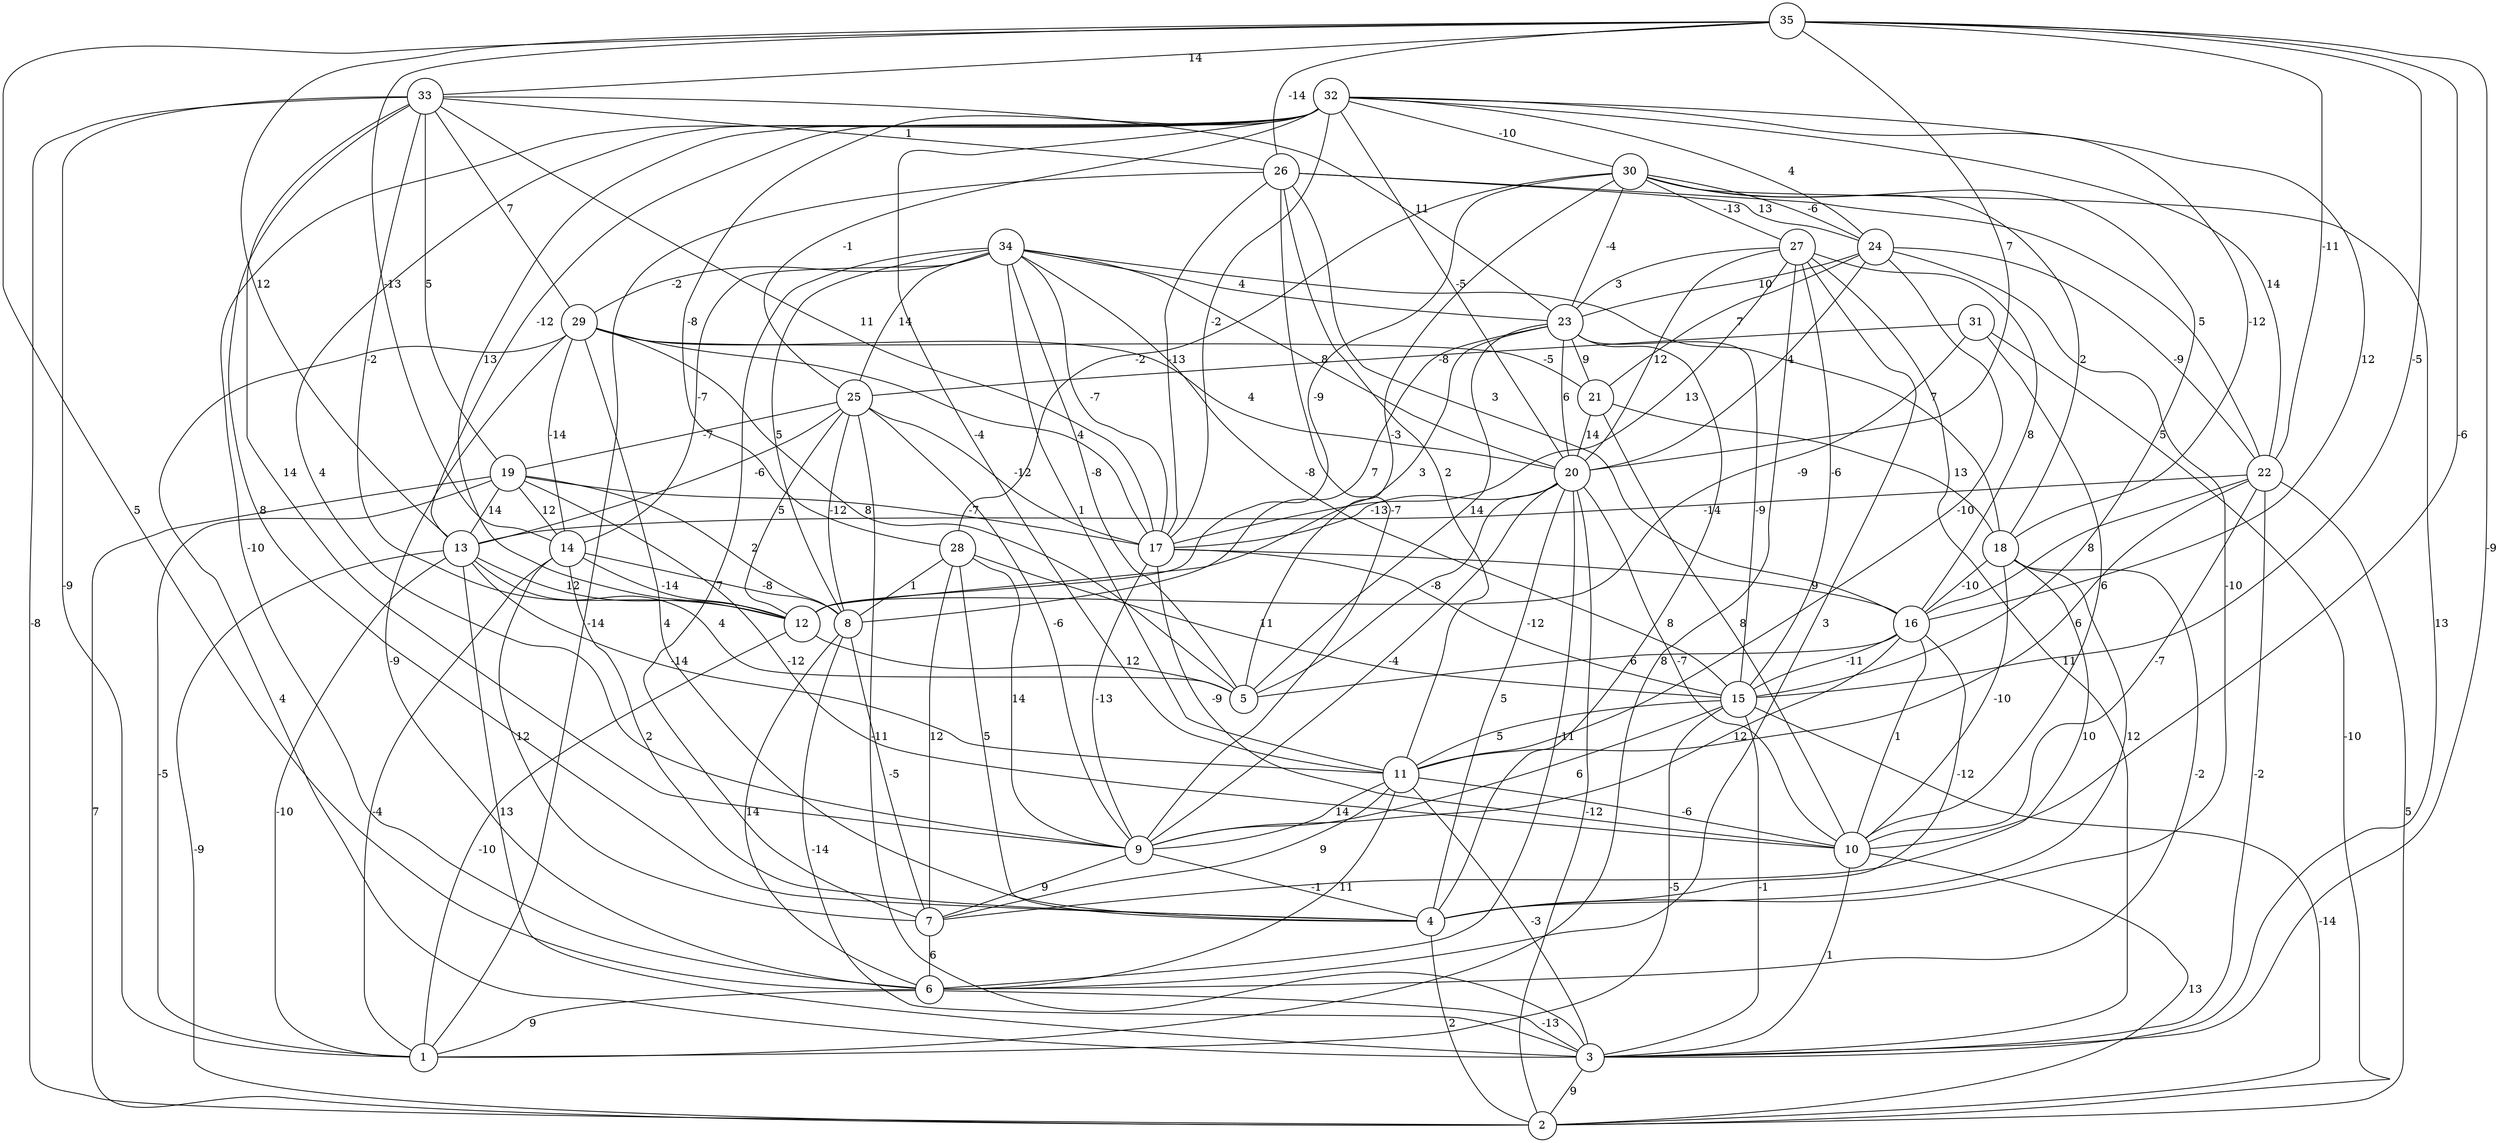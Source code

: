 graph { 
	 fontname="Helvetica,Arial,sans-serif" 
	 node [shape = circle]; 
	 35 -- 3 [label = "-9"];
	 35 -- 6 [label = "5"];
	 35 -- 10 [label = "-6"];
	 35 -- 13 [label = "12"];
	 35 -- 14 [label = "-13"];
	 35 -- 15 [label = "-5"];
	 35 -- 20 [label = "7"];
	 35 -- 22 [label = "-11"];
	 35 -- 26 [label = "-14"];
	 35 -- 33 [label = "14"];
	 34 -- 5 [label = "-8"];
	 34 -- 7 [label = "7"];
	 34 -- 8 [label = "5"];
	 34 -- 11 [label = "1"];
	 34 -- 14 [label = "-7"];
	 34 -- 15 [label = "-8"];
	 34 -- 17 [label = "-7"];
	 34 -- 18 [label = "7"];
	 34 -- 20 [label = "8"];
	 34 -- 23 [label = "4"];
	 34 -- 25 [label = "14"];
	 34 -- 29 [label = "-2"];
	 33 -- 1 [label = "-9"];
	 33 -- 2 [label = "-8"];
	 33 -- 4 [label = "8"];
	 33 -- 9 [label = "14"];
	 33 -- 12 [label = "-2"];
	 33 -- 17 [label = "11"];
	 33 -- 19 [label = "5"];
	 33 -- 23 [label = "11"];
	 33 -- 26 [label = "1"];
	 33 -- 29 [label = "7"];
	 32 -- 6 [label = "-10"];
	 32 -- 9 [label = "4"];
	 32 -- 11 [label = "-4"];
	 32 -- 12 [label = "13"];
	 32 -- 13 [label = "-12"];
	 32 -- 16 [label = "12"];
	 32 -- 17 [label = "-2"];
	 32 -- 18 [label = "-12"];
	 32 -- 20 [label = "-5"];
	 32 -- 22 [label = "14"];
	 32 -- 24 [label = "4"];
	 32 -- 25 [label = "-1"];
	 32 -- 28 [label = "-8"];
	 32 -- 30 [label = "-10"];
	 31 -- 2 [label = "-10"];
	 31 -- 10 [label = "6"];
	 31 -- 12 [label = "-9"];
	 31 -- 25 [label = "-8"];
	 30 -- 3 [label = "13"];
	 30 -- 5 [label = "-3"];
	 30 -- 12 [label = "-9"];
	 30 -- 15 [label = "5"];
	 30 -- 18 [label = "2"];
	 30 -- 23 [label = "-4"];
	 30 -- 24 [label = "-6"];
	 30 -- 27 [label = "-13"];
	 30 -- 28 [label = "-2"];
	 29 -- 3 [label = "4"];
	 29 -- 4 [label = "4"];
	 29 -- 5 [label = "8"];
	 29 -- 6 [label = "-9"];
	 29 -- 14 [label = "-14"];
	 29 -- 17 [label = "4"];
	 29 -- 20 [label = "4"];
	 29 -- 21 [label = "-5"];
	 28 -- 4 [label = "5"];
	 28 -- 7 [label = "12"];
	 28 -- 8 [label = "1"];
	 28 -- 9 [label = "14"];
	 28 -- 15 [label = "11"];
	 27 -- 1 [label = "8"];
	 27 -- 3 [label = "11"];
	 27 -- 6 [label = "3"];
	 27 -- 15 [label = "-6"];
	 27 -- 16 [label = "8"];
	 27 -- 17 [label = "13"];
	 27 -- 20 [label = "12"];
	 27 -- 23 [label = "3"];
	 26 -- 1 [label = "-14"];
	 26 -- 9 [label = "-7"];
	 26 -- 11 [label = "2"];
	 26 -- 16 [label = "3"];
	 26 -- 17 [label = "-13"];
	 26 -- 22 [label = "5"];
	 26 -- 24 [label = "13"];
	 25 -- 3 [label = "-11"];
	 25 -- 8 [label = "-12"];
	 25 -- 9 [label = "-6"];
	 25 -- 12 [label = "5"];
	 25 -- 13 [label = "-6"];
	 25 -- 17 [label = "-12"];
	 25 -- 19 [label = "-7"];
	 24 -- 4 [label = "-10"];
	 24 -- 11 [label = "-10"];
	 24 -- 20 [label = "4"];
	 24 -- 21 [label = "7"];
	 24 -- 22 [label = "-9"];
	 24 -- 23 [label = "10"];
	 23 -- 4 [label = "8"];
	 23 -- 5 [label = "14"];
	 23 -- 8 [label = "7"];
	 23 -- 12 [label = "3"];
	 23 -- 15 [label = "-9"];
	 23 -- 20 [label = "6"];
	 23 -- 21 [label = "9"];
	 22 -- 2 [label = "5"];
	 22 -- 3 [label = "-2"];
	 22 -- 10 [label = "-7"];
	 22 -- 11 [label = "6"];
	 22 -- 13 [label = "-14"];
	 22 -- 16 [label = "8"];
	 21 -- 10 [label = "8"];
	 21 -- 18 [label = "13"];
	 21 -- 20 [label = "14"];
	 20 -- 2 [label = "-12"];
	 20 -- 4 [label = "5"];
	 20 -- 5 [label = "-8"];
	 20 -- 6 [label = "-11"];
	 20 -- 9 [label = "-4"];
	 20 -- 10 [label = "-7"];
	 20 -- 17 [label = "-13"];
	 19 -- 1 [label = "-5"];
	 19 -- 2 [label = "7"];
	 19 -- 8 [label = "2"];
	 19 -- 10 [label = "-12"];
	 19 -- 13 [label = "14"];
	 19 -- 14 [label = "12"];
	 19 -- 17 [label = "-7"];
	 18 -- 4 [label = "12"];
	 18 -- 6 [label = "-2"];
	 18 -- 7 [label = "10"];
	 18 -- 10 [label = "-10"];
	 18 -- 16 [label = "-10"];
	 17 -- 9 [label = "-13"];
	 17 -- 10 [label = "-9"];
	 17 -- 15 [label = "-12"];
	 17 -- 16 [label = "9"];
	 16 -- 4 [label = "-12"];
	 16 -- 5 [label = "6"];
	 16 -- 9 [label = "12"];
	 16 -- 10 [label = "1"];
	 16 -- 15 [label = "-11"];
	 15 -- 1 [label = "-5"];
	 15 -- 2 [label = "-14"];
	 15 -- 3 [label = "-1"];
	 15 -- 9 [label = "6"];
	 15 -- 11 [label = "5"];
	 14 -- 1 [label = "-4"];
	 14 -- 4 [label = "2"];
	 14 -- 7 [label = "12"];
	 14 -- 8 [label = "-8"];
	 14 -- 12 [label = "-14"];
	 13 -- 1 [label = "-10"];
	 13 -- 2 [label = "-9"];
	 13 -- 3 [label = "13"];
	 13 -- 5 [label = "4"];
	 13 -- 11 [label = "-14"];
	 13 -- 12 [label = "12"];
	 12 -- 1 [label = "-10"];
	 12 -- 5 [label = "12"];
	 11 -- 3 [label = "-3"];
	 11 -- 6 [label = "11"];
	 11 -- 7 [label = "9"];
	 11 -- 9 [label = "14"];
	 11 -- 10 [label = "-6"];
	 10 -- 2 [label = "13"];
	 10 -- 3 [label = "1"];
	 9 -- 4 [label = "-1"];
	 9 -- 7 [label = "9"];
	 8 -- 3 [label = "-14"];
	 8 -- 6 [label = "14"];
	 8 -- 7 [label = "-5"];
	 7 -- 6 [label = "6"];
	 6 -- 1 [label = "9"];
	 6 -- 3 [label = "-13"];
	 4 -- 2 [label = "2"];
	 3 -- 2 [label = "9"];
	 1;
	 2;
	 3;
	 4;
	 5;
	 6;
	 7;
	 8;
	 9;
	 10;
	 11;
	 12;
	 13;
	 14;
	 15;
	 16;
	 17;
	 18;
	 19;
	 20;
	 21;
	 22;
	 23;
	 24;
	 25;
	 26;
	 27;
	 28;
	 29;
	 30;
	 31;
	 32;
	 33;
	 34;
	 35;
}
